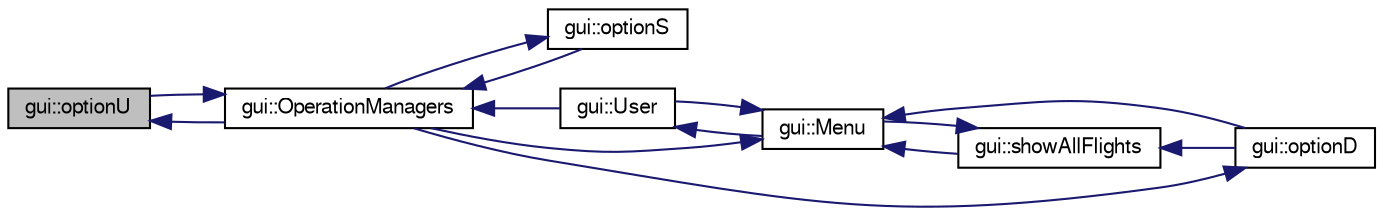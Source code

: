 digraph G
{
  edge [fontname="FreeSans",fontsize="10",labelfontname="FreeSans",labelfontsize="10"];
  node [fontname="FreeSans",fontsize="10",shape=record];
  rankdir=LR;
  Node1 [label="gui::optionU",height=0.2,width=0.4,color="black", fillcolor="grey75", style="filled" fontcolor="black"];
  Node1 -> Node2 [dir=back,color="midnightblue",fontsize="10",style="solid",fontname="FreeSans"];
  Node2 [label="gui::OperationManagers",height=0.2,width=0.4,color="black", fillcolor="white", style="filled",URL="$classgui.html#afe37700bacd80503661c4f45b55019bd",tooltip="this asks the manager what he wants to do."];
  Node2 -> Node3 [dir=back,color="midnightblue",fontsize="10",style="solid",fontname="FreeSans"];
  Node3 [label="gui::optionS",height=0.2,width=0.4,color="black", fillcolor="white", style="filled",URL="$classgui.html#afa7a5fc9b6f835a69a0c8433711fad57",tooltip="function to create flight/schedule"];
  Node3 -> Node2 [dir=back,color="midnightblue",fontsize="10",style="solid",fontname="FreeSans"];
  Node2 -> Node1 [dir=back,color="midnightblue",fontsize="10",style="solid",fontname="FreeSans"];
  Node2 -> Node4 [dir=back,color="midnightblue",fontsize="10",style="solid",fontname="FreeSans"];
  Node4 [label="gui::User",height=0.2,width=0.4,color="black", fillcolor="white", style="filled",URL="$classgui.html#a3c2584790da727b2c2fabc178c449ea3",tooltip="asks what kind of user are you."];
  Node4 -> Node5 [dir=back,color="midnightblue",fontsize="10",style="solid",fontname="FreeSans"];
  Node5 [label="gui::Menu",height=0.2,width=0.4,color="black", fillcolor="white", style="filled",URL="$classgui.html#a57cd3dc1eca1d8cb7aabb9fa75d79702",tooltip="the main menu. asks what the user would like to do."];
  Node5 -> Node2 [dir=back,color="midnightblue",fontsize="10",style="solid",fontname="FreeSans"];
  Node5 -> Node6 [dir=back,color="midnightblue",fontsize="10",style="solid",fontname="FreeSans"];
  Node6 [label="gui::optionD",height=0.2,width=0.4,color="black", fillcolor="white", style="filled",URL="$classgui.html#a0534e0904bd2e2e3694e3da5396d1339",tooltip="shows the master list of flights/schedules. Was original a different function."];
  Node6 -> Node2 [dir=back,color="midnightblue",fontsize="10",style="solid",fontname="FreeSans"];
  Node5 -> Node7 [dir=back,color="midnightblue",fontsize="10",style="solid",fontname="FreeSans"];
  Node7 [label="gui::showAllFlights",height=0.2,width=0.4,color="black", fillcolor="white", style="filled",URL="$classgui.html#a5c6627bafacf8ced6dde1abc32e8dea8",tooltip="shows the master list of flights/schedules."];
  Node7 -> Node5 [dir=back,color="midnightblue",fontsize="10",style="solid",fontname="FreeSans"];
  Node7 -> Node6 [dir=back,color="midnightblue",fontsize="10",style="solid",fontname="FreeSans"];
  Node5 -> Node4 [dir=back,color="midnightblue",fontsize="10",style="solid",fontname="FreeSans"];
}

